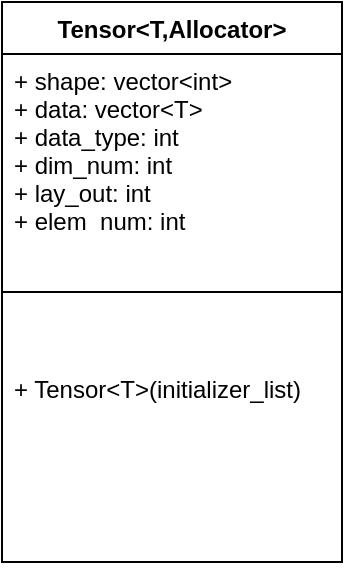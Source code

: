 <mxfile version="13.8.6" type="github">
  <diagram id="5DXn_c3FQQyoO7A-_zY0" name="Page-1">
    <mxGraphModel dx="499" dy="347" grid="1" gridSize="10" guides="1" tooltips="1" connect="1" arrows="1" fold="1" page="1" pageScale="1" pageWidth="413" pageHeight="583" math="0" shadow="0">
      <root>
        <mxCell id="0" />
        <mxCell id="1" parent="0" />
        <mxCell id="iXFku20Lz9yMFXt4Zh9c-1" value="Tensor&lt;T,Allocator&gt;" style="swimlane;fontStyle=1;align=center;verticalAlign=top;childLayout=stackLayout;horizontal=1;startSize=26;horizontalStack=0;resizeParent=1;resizeParentMax=0;resizeLast=0;collapsible=1;marginBottom=0;" vertex="1" parent="1">
          <mxGeometry x="47" y="180" width="170" height="280" as="geometry" />
        </mxCell>
        <mxCell id="iXFku20Lz9yMFXt4Zh9c-2" value="+ shape: vector&lt;int&gt;&#xa;+ data: vector&lt;T&gt;&#xa;+ data_type: int&#xa;+ dim_num: int&#xa;+ lay_out: int&#xa;+ elem_num: int" style="text;strokeColor=none;fillColor=none;align=left;verticalAlign=top;spacingLeft=4;spacingRight=4;overflow=hidden;rotatable=0;points=[[0,0.5],[1,0.5]];portConstraint=eastwest;" vertex="1" parent="iXFku20Lz9yMFXt4Zh9c-1">
          <mxGeometry y="26" width="170" height="84" as="geometry" />
        </mxCell>
        <mxCell id="iXFku20Lz9yMFXt4Zh9c-3" value="" style="line;strokeWidth=1;fillColor=none;align=left;verticalAlign=middle;spacingTop=-1;spacingLeft=3;spacingRight=3;rotatable=0;labelPosition=right;points=[];portConstraint=eastwest;" vertex="1" parent="iXFku20Lz9yMFXt4Zh9c-1">
          <mxGeometry y="110" width="170" height="70" as="geometry" />
        </mxCell>
        <mxCell id="iXFku20Lz9yMFXt4Zh9c-4" value="+ Tensor&lt;T&gt;(initializer_list)" style="text;strokeColor=none;fillColor=none;align=left;verticalAlign=top;spacingLeft=4;spacingRight=4;overflow=hidden;rotatable=0;points=[[0,0.5],[1,0.5]];portConstraint=eastwest;" vertex="1" parent="iXFku20Lz9yMFXt4Zh9c-1">
          <mxGeometry y="180" width="170" height="100" as="geometry" />
        </mxCell>
      </root>
    </mxGraphModel>
  </diagram>
</mxfile>

